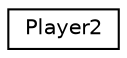 digraph "Grafische Darstellung der Klassenhierarchie"
{
  edge [fontname="Helvetica",fontsize="10",labelfontname="Helvetica",labelfontsize="10"];
  node [fontname="Helvetica",fontsize="10",shape=record];
  rankdir="LR";
  Node1 [label="Player2",height=0.2,width=0.4,color="black", fillcolor="white", style="filled",URL="$class_player2.html"];
}
